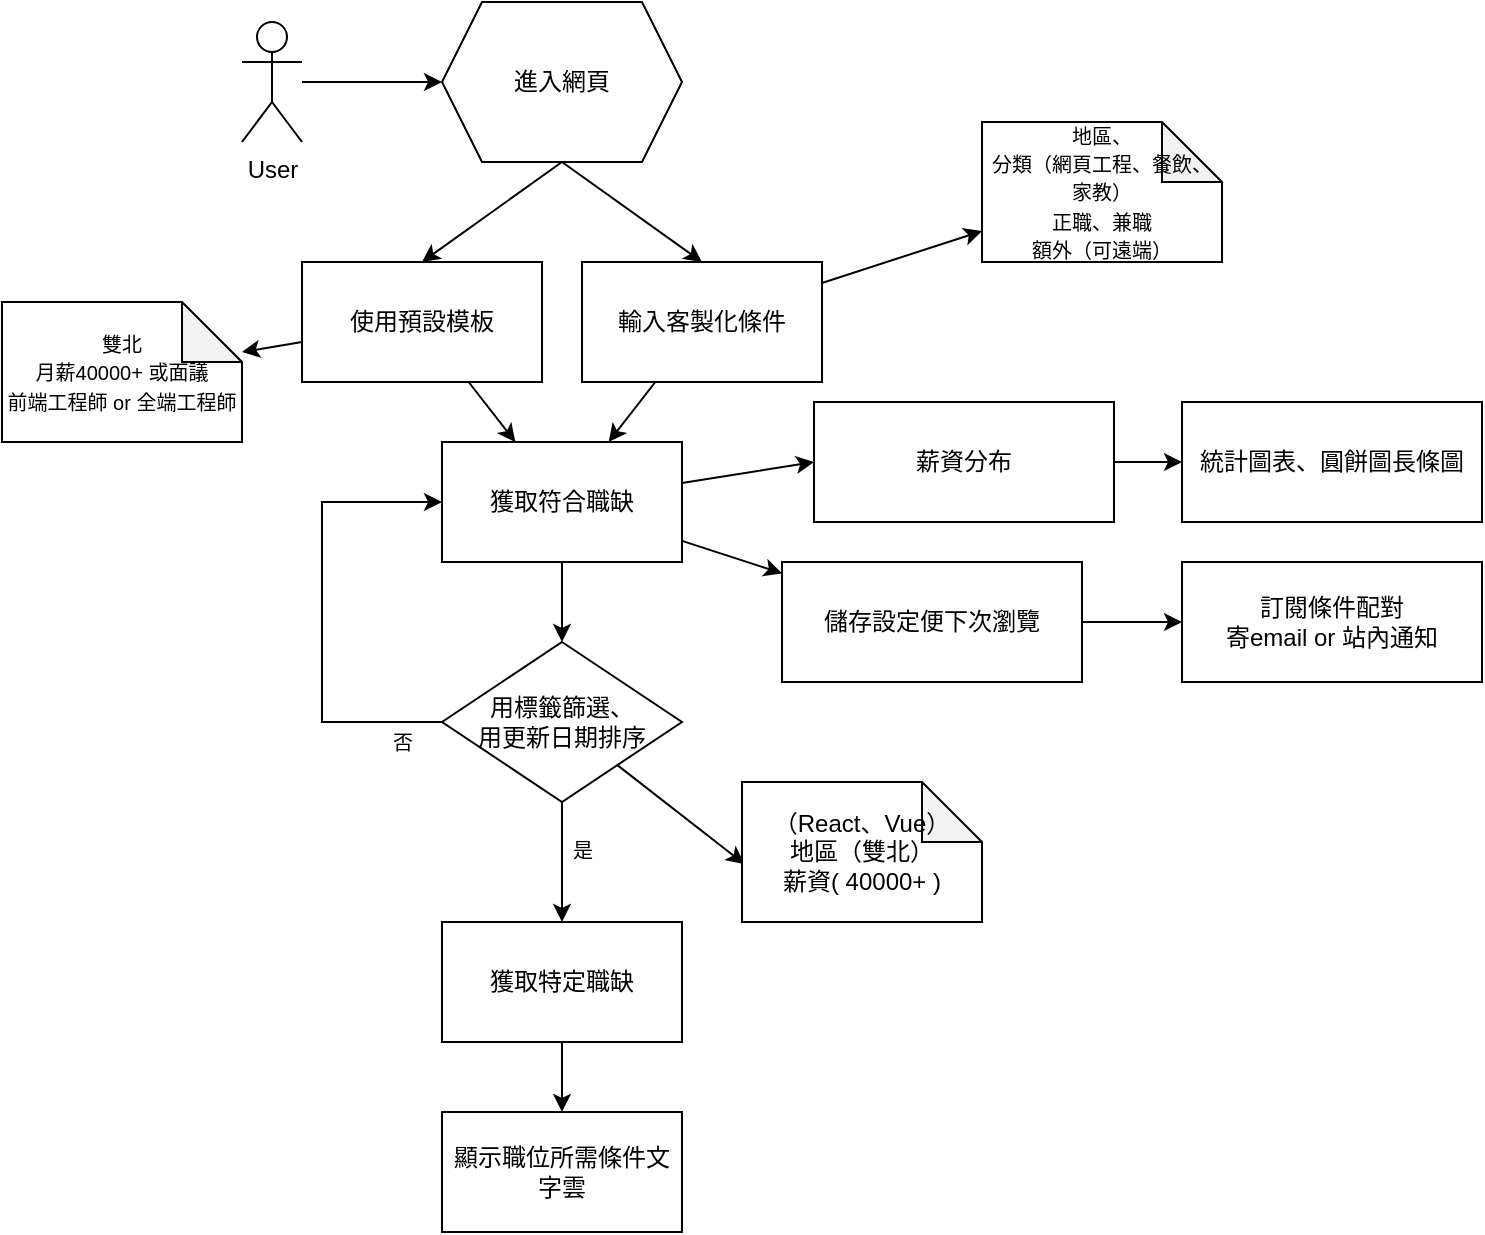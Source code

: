 <mxfile>
    <diagram id="i2_siC-gjM4FtHkg041P" name="第1頁">
        <mxGraphModel dx="957" dy="681" grid="1" gridSize="10" guides="1" tooltips="1" connect="1" arrows="1" fold="1" page="1" pageScale="1" pageWidth="827" pageHeight="1169" math="0" shadow="0">
            <root>
                <mxCell id="0"/>
                <mxCell id="1" parent="0"/>
                <mxCell id="2" value="User" style="shape=umlActor;verticalLabelPosition=bottom;verticalAlign=top;html=1;outlineConnect=0;" parent="1" vertex="1">
                    <mxGeometry x="164" y="40" width="30" height="60" as="geometry"/>
                </mxCell>
                <mxCell id="3" value="進入網頁" style="shape=hexagon;perimeter=hexagonPerimeter2;whiteSpace=wrap;html=1;fixedSize=1;" parent="1" vertex="1">
                    <mxGeometry x="264" y="30" width="120" height="80" as="geometry"/>
                </mxCell>
                <mxCell id="4" value="" style="endArrow=classic;html=1;entryX=0;entryY=0.5;entryDx=0;entryDy=0;" parent="1" source="2" target="3" edge="1">
                    <mxGeometry width="50" height="50" relative="1" as="geometry">
                        <mxPoint x="394" y="180" as="sourcePoint"/>
                        <mxPoint x="444" y="130" as="targetPoint"/>
                    </mxGeometry>
                </mxCell>
                <mxCell id="13" value="" style="edgeStyle=none;html=1;fontSize=10;" parent="1" source="5" target="12" edge="1">
                    <mxGeometry relative="1" as="geometry"/>
                </mxCell>
                <mxCell id="23" value="" style="edgeStyle=none;html=1;entryX=0;entryY=0.5;entryDx=0;entryDy=0;" parent="1" source="5" target="40" edge="1">
                    <mxGeometry relative="1" as="geometry">
                        <mxPoint x="511.863" y="226.908" as="targetPoint"/>
                    </mxGeometry>
                </mxCell>
                <mxCell id="35" value="" style="edgeStyle=none;html=1;" edge="1" parent="1" source="5" target="34">
                    <mxGeometry relative="1" as="geometry"/>
                </mxCell>
                <mxCell id="5" value="獲取符合職缺" style="rounded=0;whiteSpace=wrap;html=1;" parent="1" vertex="1">
                    <mxGeometry x="264" y="250" width="120" height="60" as="geometry"/>
                </mxCell>
                <mxCell id="7" value="" style="endArrow=classic;html=1;exitX=0.5;exitY=1;exitDx=0;exitDy=0;entryX=0.5;entryY=0;entryDx=0;entryDy=0;" parent="1" source="3" target="25" edge="1">
                    <mxGeometry width="50" height="50" relative="1" as="geometry">
                        <mxPoint x="344" y="250" as="sourcePoint"/>
                        <mxPoint x="324" y="150" as="targetPoint"/>
                    </mxGeometry>
                </mxCell>
                <mxCell id="9" value="&lt;font style=&quot;font-size: 10px;&quot;&gt;雙北&lt;br&gt;月薪40000+ 或面議&lt;br&gt;前端工程師 or 全端工程師&lt;/font&gt;" style="shape=note;whiteSpace=wrap;html=1;backgroundOutline=1;darkOpacity=0.05;" parent="1" vertex="1">
                    <mxGeometry x="44" y="180" width="120" height="70" as="geometry"/>
                </mxCell>
                <mxCell id="16" value="" style="edgeStyle=none;html=1;fontSize=10;" parent="1" source="12" target="14" edge="1">
                    <mxGeometry relative="1" as="geometry"/>
                </mxCell>
                <mxCell id="17" value="是" style="edgeLabel;html=1;align=center;verticalAlign=middle;resizable=0;points=[];fontSize=10;" parent="16" vertex="1" connectable="0">
                    <mxGeometry x="-0.211" y="1" relative="1" as="geometry">
                        <mxPoint x="9" as="offset"/>
                    </mxGeometry>
                </mxCell>
                <mxCell id="32" value="" style="edgeStyle=none;html=1;entryX=0.01;entryY=0.586;entryDx=0;entryDy=0;entryPerimeter=0;" edge="1" parent="1" source="12" target="33">
                    <mxGeometry relative="1" as="geometry">
                        <mxPoint x="424.0" y="399.375" as="targetPoint"/>
                    </mxGeometry>
                </mxCell>
                <mxCell id="12" value="&lt;span style=&quot;font-size: 12px;&quot;&gt;用標籤篩選、&lt;br&gt;&lt;/span&gt;&lt;span style=&quot;font-size: 12px;&quot;&gt;用更新日期排序&lt;/span&gt;" style="rhombus;whiteSpace=wrap;html=1;fontSize=10;" parent="1" vertex="1">
                    <mxGeometry x="264" y="350" width="120" height="80" as="geometry"/>
                </mxCell>
                <mxCell id="39" value="" style="edgeStyle=none;html=1;" edge="1" parent="1" source="14" target="38">
                    <mxGeometry relative="1" as="geometry"/>
                </mxCell>
                <mxCell id="14" value="獲取特定職缺" style="rounded=0;whiteSpace=wrap;html=1;" parent="1" vertex="1">
                    <mxGeometry x="264" y="490" width="120" height="60" as="geometry"/>
                </mxCell>
                <mxCell id="18" value="" style="endArrow=classic;html=1;fontSize=10;exitX=0;exitY=0.5;exitDx=0;exitDy=0;entryX=0;entryY=0.5;entryDx=0;entryDy=0;strokeColor=default;rounded=0;" parent="1" source="12" target="5" edge="1">
                    <mxGeometry width="50" height="50" relative="1" as="geometry">
                        <mxPoint x="344" y="360" as="sourcePoint"/>
                        <mxPoint x="394" y="310" as="targetPoint"/>
                        <Array as="points">
                            <mxPoint x="204" y="390"/>
                            <mxPoint x="204" y="280"/>
                        </Array>
                    </mxGeometry>
                </mxCell>
                <mxCell id="19" value="否" style="edgeLabel;html=1;align=center;verticalAlign=middle;resizable=0;points=[];fontSize=10;" parent="18" vertex="1" connectable="0">
                    <mxGeometry x="-0.821" y="-1" relative="1" as="geometry">
                        <mxPoint y="11" as="offset"/>
                    </mxGeometry>
                </mxCell>
                <mxCell id="28" value="" style="edgeStyle=none;html=1;" edge="1" parent="1" source="24" target="5">
                    <mxGeometry relative="1" as="geometry"/>
                </mxCell>
                <mxCell id="45" value="" style="edgeStyle=none;html=1;" edge="1" parent="1" source="24" target="44">
                    <mxGeometry relative="1" as="geometry"/>
                </mxCell>
                <mxCell id="24" value="輸入客製化條件" style="rounded=0;whiteSpace=wrap;html=1;" vertex="1" parent="1">
                    <mxGeometry x="334" y="160" width="120" height="60" as="geometry"/>
                </mxCell>
                <mxCell id="27" value="" style="edgeStyle=none;html=1;" edge="1" parent="1" source="25" target="5">
                    <mxGeometry relative="1" as="geometry"/>
                </mxCell>
                <mxCell id="29" value="" style="edgeStyle=none;html=1;" edge="1" parent="1" source="25" target="9">
                    <mxGeometry relative="1" as="geometry"/>
                </mxCell>
                <mxCell id="25" value="使用預設模板" style="rounded=0;whiteSpace=wrap;html=1;" vertex="1" parent="1">
                    <mxGeometry x="194" y="160" width="120" height="60" as="geometry"/>
                </mxCell>
                <mxCell id="26" value="" style="endArrow=classic;html=1;exitX=0.5;exitY=1;exitDx=0;exitDy=0;entryX=0.5;entryY=0;entryDx=0;entryDy=0;" edge="1" parent="1" source="3" target="24">
                    <mxGeometry width="50" height="50" relative="1" as="geometry">
                        <mxPoint x="334" y="120" as="sourcePoint"/>
                        <mxPoint x="264" y="170.0" as="targetPoint"/>
                    </mxGeometry>
                </mxCell>
                <mxCell id="33" value="（React、Vue）&lt;br&gt;地區（雙北）&lt;br&gt;薪資( 40000+ )" style="shape=note;whiteSpace=wrap;html=1;backgroundOutline=1;darkOpacity=0.05;" vertex="1" parent="1">
                    <mxGeometry x="414" y="420" width="120" height="70" as="geometry"/>
                </mxCell>
                <mxCell id="37" value="" style="edgeStyle=none;html=1;" edge="1" parent="1" source="34" target="36">
                    <mxGeometry relative="1" as="geometry"/>
                </mxCell>
                <mxCell id="34" value="儲存設定便下次瀏覽" style="rounded=0;whiteSpace=wrap;html=1;" vertex="1" parent="1">
                    <mxGeometry x="434" y="310" width="150" height="60" as="geometry"/>
                </mxCell>
                <mxCell id="36" value="訂閱條件配對&lt;br&gt;寄email or 站內通知" style="rounded=0;whiteSpace=wrap;html=1;" vertex="1" parent="1">
                    <mxGeometry x="634" y="310" width="150" height="60" as="geometry"/>
                </mxCell>
                <mxCell id="38" value="顯示職位所需條件文字雲" style="rounded=0;whiteSpace=wrap;html=1;" vertex="1" parent="1">
                    <mxGeometry x="264" y="585" width="120" height="60" as="geometry"/>
                </mxCell>
                <mxCell id="43" value="" style="edgeStyle=none;html=1;" edge="1" parent="1" source="40" target="41">
                    <mxGeometry relative="1" as="geometry"/>
                </mxCell>
                <mxCell id="40" value="薪資分布" style="rounded=0;whiteSpace=wrap;html=1;" vertex="1" parent="1">
                    <mxGeometry x="450" y="230" width="150" height="60" as="geometry"/>
                </mxCell>
                <mxCell id="41" value="統計圖表、圓餅圖長條圖" style="rounded=0;whiteSpace=wrap;html=1;" vertex="1" parent="1">
                    <mxGeometry x="634" y="230" width="150" height="60" as="geometry"/>
                </mxCell>
                <mxCell id="44" value="&lt;font style=&quot;font-size: 10px;&quot;&gt;地區、&lt;br&gt;分類（網頁工程、餐飲、家教）&lt;br&gt;正職、兼職&lt;br&gt;額外（可遠端）&lt;/font&gt;" style="shape=note;whiteSpace=wrap;html=1;backgroundOutline=1;darkOpacity=0.05;" vertex="1" parent="1">
                    <mxGeometry x="534" y="90" width="120" height="70" as="geometry"/>
                </mxCell>
            </root>
        </mxGraphModel>
    </diagram>
</mxfile>